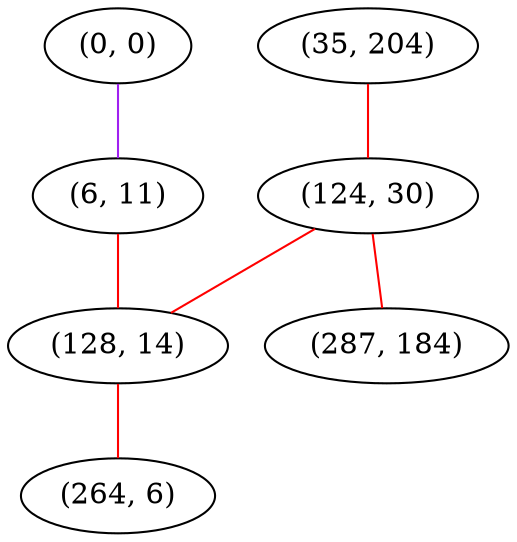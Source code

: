 graph "" {
"(0, 0)";
"(35, 204)";
"(124, 30)";
"(6, 11)";
"(128, 14)";
"(287, 184)";
"(264, 6)";
"(0, 0)" -- "(6, 11)"  [color=purple, key=0, weight=4];
"(35, 204)" -- "(124, 30)"  [color=red, key=0, weight=1];
"(124, 30)" -- "(128, 14)"  [color=red, key=0, weight=1];
"(124, 30)" -- "(287, 184)"  [color=red, key=0, weight=1];
"(6, 11)" -- "(128, 14)"  [color=red, key=0, weight=1];
"(128, 14)" -- "(264, 6)"  [color=red, key=0, weight=1];
}

